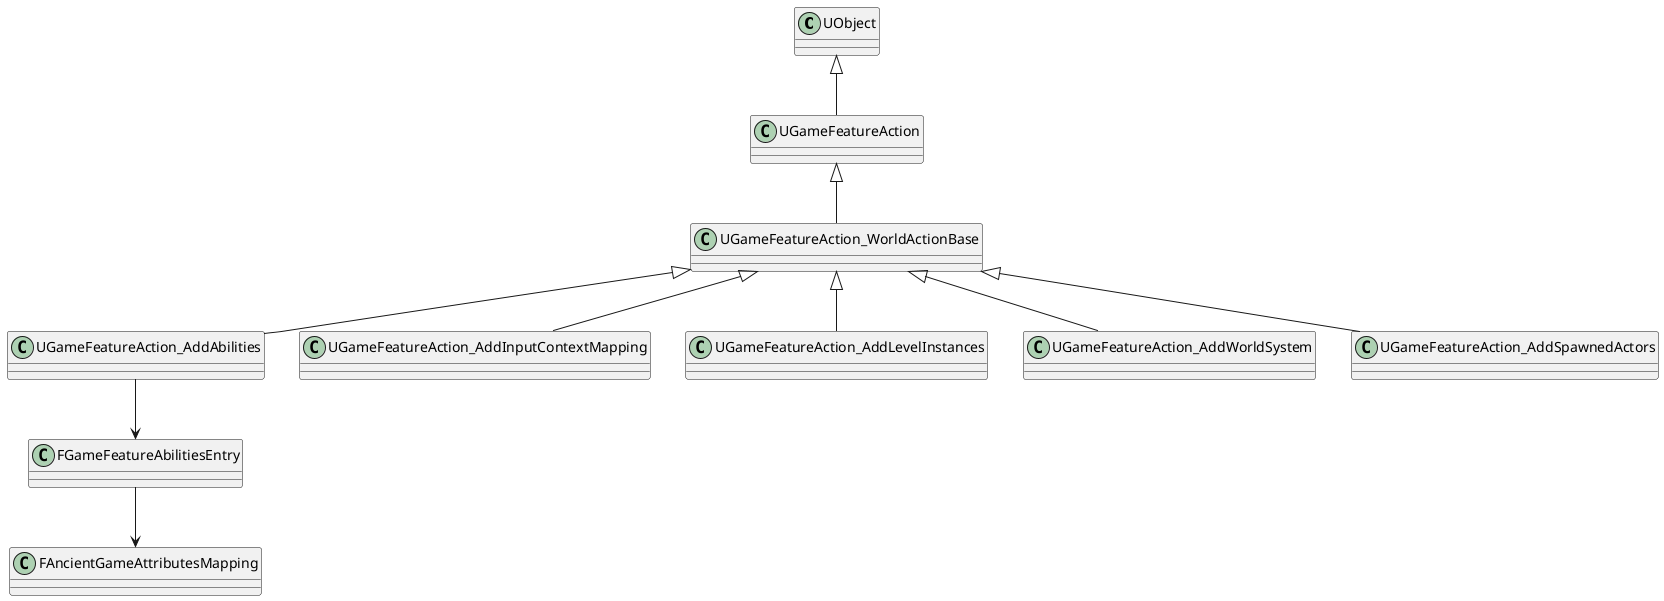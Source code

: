 @startuml
UObject <|-- UGameFeatureAction
UGameFeatureAction <|-- UGameFeatureAction_WorldActionBase
UGameFeatureAction_WorldActionBase <|-- UGameFeatureAction_AddAbilities
UGameFeatureAction_WorldActionBase <|-- UGameFeatureAction_AddInputContextMapping
UGameFeatureAction_WorldActionBase <|-- UGameFeatureAction_AddLevelInstances
UGameFeatureAction_WorldActionBase <|-- UGameFeatureAction_AddWorldSystem
UGameFeatureAction_WorldActionBase <|-- UGameFeatureAction_AddSpawnedActors

UGameFeatureAction_AddAbilities --> FGameFeatureAbilitiesEntry
FGameFeatureAbilitiesEntry --> FAncientGameAttributesMapping
@enduml
